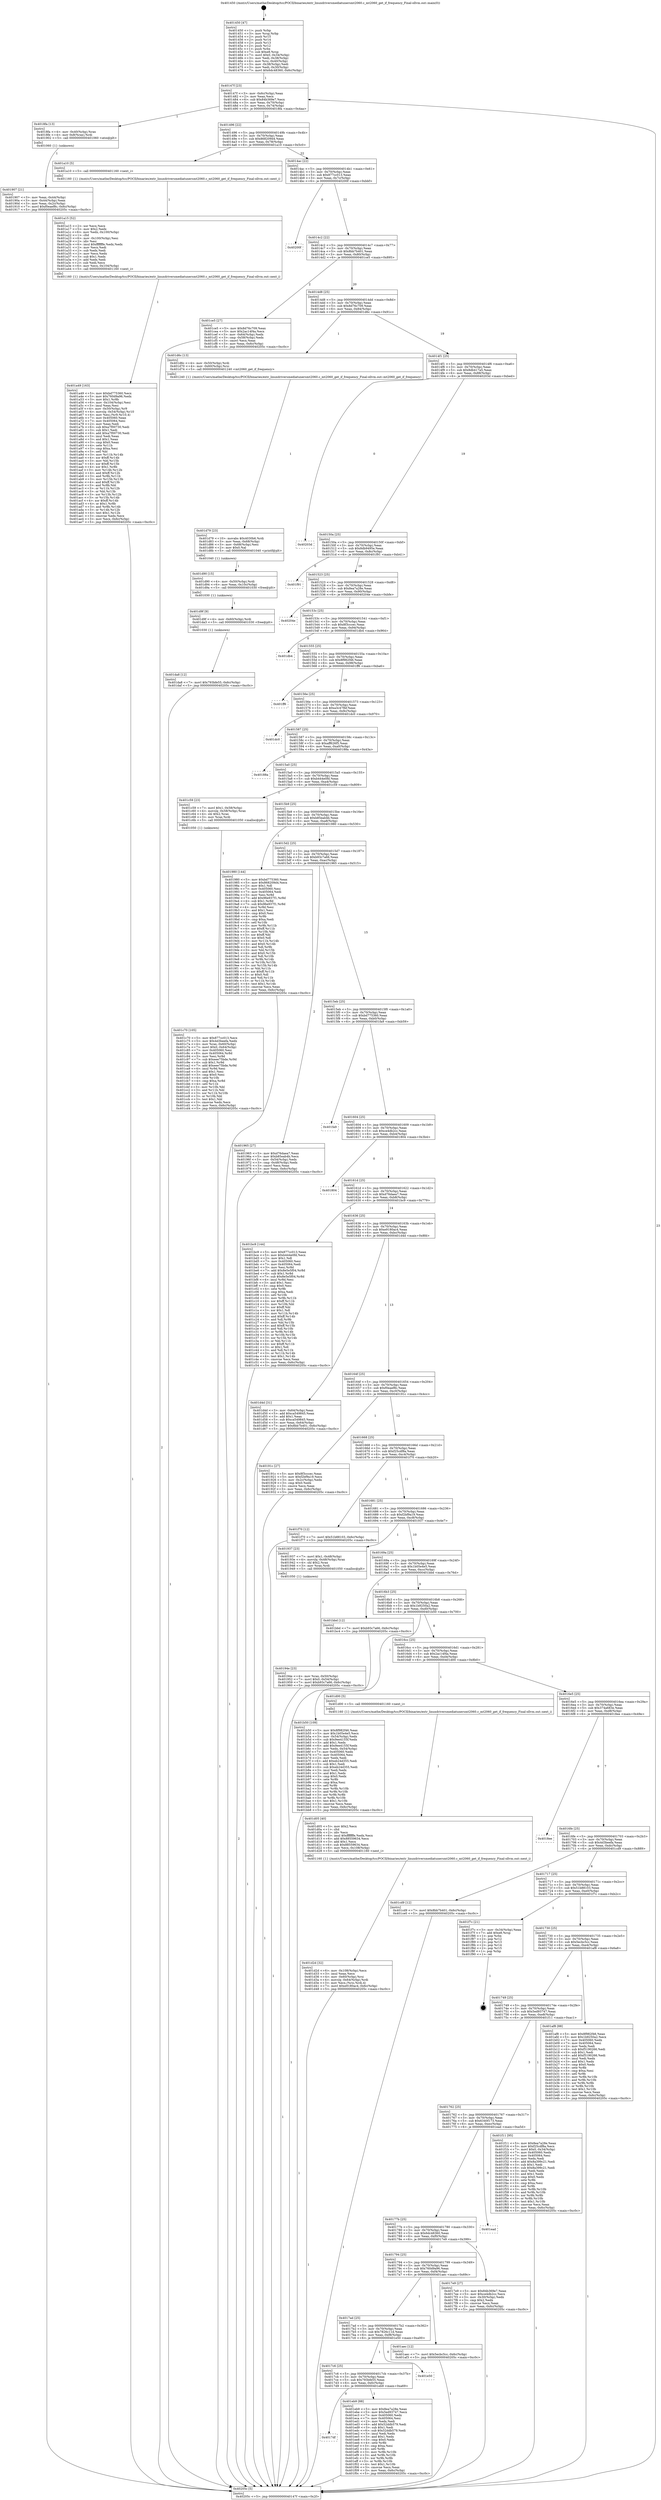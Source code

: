 digraph "0x401450" {
  label = "0x401450 (/mnt/c/Users/mathe/Desktop/tcc/POCII/binaries/extr_linuxdriversmediatunersmt2060.c_mt2060_get_if_frequency_Final-ollvm.out::main(0))"
  labelloc = "t"
  node[shape=record]

  Entry [label="",width=0.3,height=0.3,shape=circle,fillcolor=black,style=filled]
  "0x40147f" [label="{
     0x40147f [23]\l
     | [instrs]\l
     &nbsp;&nbsp;0x40147f \<+3\>: mov -0x6c(%rbp),%eax\l
     &nbsp;&nbsp;0x401482 \<+2\>: mov %eax,%ecx\l
     &nbsp;&nbsp;0x401484 \<+6\>: sub $0x84b369e7,%ecx\l
     &nbsp;&nbsp;0x40148a \<+3\>: mov %eax,-0x70(%rbp)\l
     &nbsp;&nbsp;0x40148d \<+3\>: mov %ecx,-0x74(%rbp)\l
     &nbsp;&nbsp;0x401490 \<+6\>: je 00000000004018fa \<main+0x4aa\>\l
  }"]
  "0x4018fa" [label="{
     0x4018fa [13]\l
     | [instrs]\l
     &nbsp;&nbsp;0x4018fa \<+4\>: mov -0x40(%rbp),%rax\l
     &nbsp;&nbsp;0x4018fe \<+4\>: mov 0x8(%rax),%rdi\l
     &nbsp;&nbsp;0x401902 \<+5\>: call 0000000000401060 \<atoi@plt\>\l
     | [calls]\l
     &nbsp;&nbsp;0x401060 \{1\} (unknown)\l
  }"]
  "0x401496" [label="{
     0x401496 [22]\l
     | [instrs]\l
     &nbsp;&nbsp;0x401496 \<+5\>: jmp 000000000040149b \<main+0x4b\>\l
     &nbsp;&nbsp;0x40149b \<+3\>: mov -0x70(%rbp),%eax\l
     &nbsp;&nbsp;0x40149e \<+5\>: sub $0x868209d4,%eax\l
     &nbsp;&nbsp;0x4014a3 \<+3\>: mov %eax,-0x78(%rbp)\l
     &nbsp;&nbsp;0x4014a6 \<+6\>: je 0000000000401a10 \<main+0x5c0\>\l
  }"]
  Exit [label="",width=0.3,height=0.3,shape=circle,fillcolor=black,style=filled,peripheries=2]
  "0x401a10" [label="{
     0x401a10 [5]\l
     | [instrs]\l
     &nbsp;&nbsp;0x401a10 \<+5\>: call 0000000000401160 \<next_i\>\l
     | [calls]\l
     &nbsp;&nbsp;0x401160 \{1\} (/mnt/c/Users/mathe/Desktop/tcc/POCII/binaries/extr_linuxdriversmediatunersmt2060.c_mt2060_get_if_frequency_Final-ollvm.out::next_i)\l
  }"]
  "0x4014ac" [label="{
     0x4014ac [22]\l
     | [instrs]\l
     &nbsp;&nbsp;0x4014ac \<+5\>: jmp 00000000004014b1 \<main+0x61\>\l
     &nbsp;&nbsp;0x4014b1 \<+3\>: mov -0x70(%rbp),%eax\l
     &nbsp;&nbsp;0x4014b4 \<+5\>: sub $0x877cc013,%eax\l
     &nbsp;&nbsp;0x4014b9 \<+3\>: mov %eax,-0x7c(%rbp)\l
     &nbsp;&nbsp;0x4014bc \<+6\>: je 000000000040200f \<main+0xbbf\>\l
  }"]
  "0x4017df" [label="{
     0x4017df\l
  }", style=dashed]
  "0x40200f" [label="{
     0x40200f\l
  }", style=dashed]
  "0x4014c2" [label="{
     0x4014c2 [22]\l
     | [instrs]\l
     &nbsp;&nbsp;0x4014c2 \<+5\>: jmp 00000000004014c7 \<main+0x77\>\l
     &nbsp;&nbsp;0x4014c7 \<+3\>: mov -0x70(%rbp),%eax\l
     &nbsp;&nbsp;0x4014ca \<+5\>: sub $0x8bb7b401,%eax\l
     &nbsp;&nbsp;0x4014cf \<+3\>: mov %eax,-0x80(%rbp)\l
     &nbsp;&nbsp;0x4014d2 \<+6\>: je 0000000000401ce5 \<main+0x895\>\l
  }"]
  "0x401eb9" [label="{
     0x401eb9 [88]\l
     | [instrs]\l
     &nbsp;&nbsp;0x401eb9 \<+5\>: mov $0x8ea7a28e,%eax\l
     &nbsp;&nbsp;0x401ebe \<+5\>: mov $0x5ed93747,%ecx\l
     &nbsp;&nbsp;0x401ec3 \<+7\>: mov 0x405060,%edx\l
     &nbsp;&nbsp;0x401eca \<+7\>: mov 0x405064,%esi\l
     &nbsp;&nbsp;0x401ed1 \<+2\>: mov %edx,%edi\l
     &nbsp;&nbsp;0x401ed3 \<+6\>: add $0x52ddb579,%edi\l
     &nbsp;&nbsp;0x401ed9 \<+3\>: sub $0x1,%edi\l
     &nbsp;&nbsp;0x401edc \<+6\>: sub $0x52ddb579,%edi\l
     &nbsp;&nbsp;0x401ee2 \<+3\>: imul %edi,%edx\l
     &nbsp;&nbsp;0x401ee5 \<+3\>: and $0x1,%edx\l
     &nbsp;&nbsp;0x401ee8 \<+3\>: cmp $0x0,%edx\l
     &nbsp;&nbsp;0x401eeb \<+4\>: sete %r8b\l
     &nbsp;&nbsp;0x401eef \<+3\>: cmp $0xa,%esi\l
     &nbsp;&nbsp;0x401ef2 \<+4\>: setl %r9b\l
     &nbsp;&nbsp;0x401ef6 \<+3\>: mov %r8b,%r10b\l
     &nbsp;&nbsp;0x401ef9 \<+3\>: and %r9b,%r10b\l
     &nbsp;&nbsp;0x401efc \<+3\>: xor %r9b,%r8b\l
     &nbsp;&nbsp;0x401eff \<+3\>: or %r8b,%r10b\l
     &nbsp;&nbsp;0x401f02 \<+4\>: test $0x1,%r10b\l
     &nbsp;&nbsp;0x401f06 \<+3\>: cmovne %ecx,%eax\l
     &nbsp;&nbsp;0x401f09 \<+3\>: mov %eax,-0x6c(%rbp)\l
     &nbsp;&nbsp;0x401f0c \<+5\>: jmp 000000000040205c \<main+0xc0c\>\l
  }"]
  "0x401ce5" [label="{
     0x401ce5 [27]\l
     | [instrs]\l
     &nbsp;&nbsp;0x401ce5 \<+5\>: mov $0x8d76c709,%eax\l
     &nbsp;&nbsp;0x401cea \<+5\>: mov $0x2ac14f4a,%ecx\l
     &nbsp;&nbsp;0x401cef \<+3\>: mov -0x64(%rbp),%edx\l
     &nbsp;&nbsp;0x401cf2 \<+3\>: cmp -0x58(%rbp),%edx\l
     &nbsp;&nbsp;0x401cf5 \<+3\>: cmovl %ecx,%eax\l
     &nbsp;&nbsp;0x401cf8 \<+3\>: mov %eax,-0x6c(%rbp)\l
     &nbsp;&nbsp;0x401cfb \<+5\>: jmp 000000000040205c \<main+0xc0c\>\l
  }"]
  "0x4014d8" [label="{
     0x4014d8 [25]\l
     | [instrs]\l
     &nbsp;&nbsp;0x4014d8 \<+5\>: jmp 00000000004014dd \<main+0x8d\>\l
     &nbsp;&nbsp;0x4014dd \<+3\>: mov -0x70(%rbp),%eax\l
     &nbsp;&nbsp;0x4014e0 \<+5\>: sub $0x8d76c709,%eax\l
     &nbsp;&nbsp;0x4014e5 \<+6\>: mov %eax,-0x84(%rbp)\l
     &nbsp;&nbsp;0x4014eb \<+6\>: je 0000000000401d6c \<main+0x91c\>\l
  }"]
  "0x4017c6" [label="{
     0x4017c6 [25]\l
     | [instrs]\l
     &nbsp;&nbsp;0x4017c6 \<+5\>: jmp 00000000004017cb \<main+0x37b\>\l
     &nbsp;&nbsp;0x4017cb \<+3\>: mov -0x70(%rbp),%eax\l
     &nbsp;&nbsp;0x4017ce \<+5\>: sub $0x793bfe55,%eax\l
     &nbsp;&nbsp;0x4017d3 \<+6\>: mov %eax,-0xfc(%rbp)\l
     &nbsp;&nbsp;0x4017d9 \<+6\>: je 0000000000401eb9 \<main+0xa69\>\l
  }"]
  "0x401d6c" [label="{
     0x401d6c [13]\l
     | [instrs]\l
     &nbsp;&nbsp;0x401d6c \<+4\>: mov -0x50(%rbp),%rdi\l
     &nbsp;&nbsp;0x401d70 \<+4\>: mov -0x60(%rbp),%rsi\l
     &nbsp;&nbsp;0x401d74 \<+5\>: call 0000000000401240 \<mt2060_get_if_frequency\>\l
     | [calls]\l
     &nbsp;&nbsp;0x401240 \{1\} (/mnt/c/Users/mathe/Desktop/tcc/POCII/binaries/extr_linuxdriversmediatunersmt2060.c_mt2060_get_if_frequency_Final-ollvm.out::mt2060_get_if_frequency)\l
  }"]
  "0x4014f1" [label="{
     0x4014f1 [25]\l
     | [instrs]\l
     &nbsp;&nbsp;0x4014f1 \<+5\>: jmp 00000000004014f6 \<main+0xa6\>\l
     &nbsp;&nbsp;0x4014f6 \<+3\>: mov -0x70(%rbp),%eax\l
     &nbsp;&nbsp;0x4014f9 \<+5\>: sub $0x8db417a5,%eax\l
     &nbsp;&nbsp;0x4014fe \<+6\>: mov %eax,-0x88(%rbp)\l
     &nbsp;&nbsp;0x401504 \<+6\>: je 000000000040203d \<main+0xbed\>\l
  }"]
  "0x401e50" [label="{
     0x401e50\l
  }", style=dashed]
  "0x40203d" [label="{
     0x40203d\l
  }", style=dashed]
  "0x40150a" [label="{
     0x40150a [25]\l
     | [instrs]\l
     &nbsp;&nbsp;0x40150a \<+5\>: jmp 000000000040150f \<main+0xbf\>\l
     &nbsp;&nbsp;0x40150f \<+3\>: mov -0x70(%rbp),%eax\l
     &nbsp;&nbsp;0x401512 \<+5\>: sub $0x8db9495e,%eax\l
     &nbsp;&nbsp;0x401517 \<+6\>: mov %eax,-0x8c(%rbp)\l
     &nbsp;&nbsp;0x40151d \<+6\>: je 0000000000401f91 \<main+0xb41\>\l
  }"]
  "0x401da8" [label="{
     0x401da8 [12]\l
     | [instrs]\l
     &nbsp;&nbsp;0x401da8 \<+7\>: movl $0x793bfe55,-0x6c(%rbp)\l
     &nbsp;&nbsp;0x401daf \<+5\>: jmp 000000000040205c \<main+0xc0c\>\l
  }"]
  "0x401f91" [label="{
     0x401f91\l
  }", style=dashed]
  "0x401523" [label="{
     0x401523 [25]\l
     | [instrs]\l
     &nbsp;&nbsp;0x401523 \<+5\>: jmp 0000000000401528 \<main+0xd8\>\l
     &nbsp;&nbsp;0x401528 \<+3\>: mov -0x70(%rbp),%eax\l
     &nbsp;&nbsp;0x40152b \<+5\>: sub $0x8ea7a28e,%eax\l
     &nbsp;&nbsp;0x401530 \<+6\>: mov %eax,-0x90(%rbp)\l
     &nbsp;&nbsp;0x401536 \<+6\>: je 000000000040204e \<main+0xbfe\>\l
  }"]
  "0x401d9f" [label="{
     0x401d9f [9]\l
     | [instrs]\l
     &nbsp;&nbsp;0x401d9f \<+4\>: mov -0x60(%rbp),%rdi\l
     &nbsp;&nbsp;0x401da3 \<+5\>: call 0000000000401030 \<free@plt\>\l
     | [calls]\l
     &nbsp;&nbsp;0x401030 \{1\} (unknown)\l
  }"]
  "0x40204e" [label="{
     0x40204e\l
  }", style=dashed]
  "0x40153c" [label="{
     0x40153c [25]\l
     | [instrs]\l
     &nbsp;&nbsp;0x40153c \<+5\>: jmp 0000000000401541 \<main+0xf1\>\l
     &nbsp;&nbsp;0x401541 \<+3\>: mov -0x70(%rbp),%eax\l
     &nbsp;&nbsp;0x401544 \<+5\>: sub $0x8f3cccec,%eax\l
     &nbsp;&nbsp;0x401549 \<+6\>: mov %eax,-0x94(%rbp)\l
     &nbsp;&nbsp;0x40154f \<+6\>: je 0000000000401db4 \<main+0x964\>\l
  }"]
  "0x401d90" [label="{
     0x401d90 [15]\l
     | [instrs]\l
     &nbsp;&nbsp;0x401d90 \<+4\>: mov -0x50(%rbp),%rdi\l
     &nbsp;&nbsp;0x401d94 \<+6\>: mov %eax,-0x10c(%rbp)\l
     &nbsp;&nbsp;0x401d9a \<+5\>: call 0000000000401030 \<free@plt\>\l
     | [calls]\l
     &nbsp;&nbsp;0x401030 \{1\} (unknown)\l
  }"]
  "0x401db4" [label="{
     0x401db4\l
  }", style=dashed]
  "0x401555" [label="{
     0x401555 [25]\l
     | [instrs]\l
     &nbsp;&nbsp;0x401555 \<+5\>: jmp 000000000040155a \<main+0x10a\>\l
     &nbsp;&nbsp;0x40155a \<+3\>: mov -0x70(%rbp),%eax\l
     &nbsp;&nbsp;0x40155d \<+5\>: sub $0x8f982f46,%eax\l
     &nbsp;&nbsp;0x401562 \<+6\>: mov %eax,-0x98(%rbp)\l
     &nbsp;&nbsp;0x401568 \<+6\>: je 0000000000401ff6 \<main+0xba6\>\l
  }"]
  "0x401d79" [label="{
     0x401d79 [23]\l
     | [instrs]\l
     &nbsp;&nbsp;0x401d79 \<+10\>: movabs $0x4030b6,%rdi\l
     &nbsp;&nbsp;0x401d83 \<+3\>: mov %eax,-0x68(%rbp)\l
     &nbsp;&nbsp;0x401d86 \<+3\>: mov -0x68(%rbp),%esi\l
     &nbsp;&nbsp;0x401d89 \<+2\>: mov $0x0,%al\l
     &nbsp;&nbsp;0x401d8b \<+5\>: call 0000000000401040 \<printf@plt\>\l
     | [calls]\l
     &nbsp;&nbsp;0x401040 \{1\} (unknown)\l
  }"]
  "0x401ff6" [label="{
     0x401ff6\l
  }", style=dashed]
  "0x40156e" [label="{
     0x40156e [25]\l
     | [instrs]\l
     &nbsp;&nbsp;0x40156e \<+5\>: jmp 0000000000401573 \<main+0x123\>\l
     &nbsp;&nbsp;0x401573 \<+3\>: mov -0x70(%rbp),%eax\l
     &nbsp;&nbsp;0x401576 \<+5\>: sub $0xa3c47fbf,%eax\l
     &nbsp;&nbsp;0x40157b \<+6\>: mov %eax,-0x9c(%rbp)\l
     &nbsp;&nbsp;0x401581 \<+6\>: je 0000000000401dc0 \<main+0x970\>\l
  }"]
  "0x401d2d" [label="{
     0x401d2d [32]\l
     | [instrs]\l
     &nbsp;&nbsp;0x401d2d \<+6\>: mov -0x108(%rbp),%ecx\l
     &nbsp;&nbsp;0x401d33 \<+3\>: imul %eax,%ecx\l
     &nbsp;&nbsp;0x401d36 \<+4\>: mov -0x60(%rbp),%rsi\l
     &nbsp;&nbsp;0x401d3a \<+4\>: movslq -0x64(%rbp),%rdi\l
     &nbsp;&nbsp;0x401d3e \<+3\>: mov %ecx,(%rsi,%rdi,4)\l
     &nbsp;&nbsp;0x401d41 \<+7\>: movl $0xe9180ac4,-0x6c(%rbp)\l
     &nbsp;&nbsp;0x401d48 \<+5\>: jmp 000000000040205c \<main+0xc0c\>\l
  }"]
  "0x401dc0" [label="{
     0x401dc0\l
  }", style=dashed]
  "0x401587" [label="{
     0x401587 [25]\l
     | [instrs]\l
     &nbsp;&nbsp;0x401587 \<+5\>: jmp 000000000040158c \<main+0x13c\>\l
     &nbsp;&nbsp;0x40158c \<+3\>: mov -0x70(%rbp),%eax\l
     &nbsp;&nbsp;0x40158f \<+5\>: sub $0xaff626f5,%eax\l
     &nbsp;&nbsp;0x401594 \<+6\>: mov %eax,-0xa0(%rbp)\l
     &nbsp;&nbsp;0x40159a \<+6\>: je 000000000040188a \<main+0x43a\>\l
  }"]
  "0x401d05" [label="{
     0x401d05 [40]\l
     | [instrs]\l
     &nbsp;&nbsp;0x401d05 \<+5\>: mov $0x2,%ecx\l
     &nbsp;&nbsp;0x401d0a \<+1\>: cltd\l
     &nbsp;&nbsp;0x401d0b \<+2\>: idiv %ecx\l
     &nbsp;&nbsp;0x401d0d \<+6\>: imul $0xfffffffe,%edx,%ecx\l
     &nbsp;&nbsp;0x401d13 \<+6\>: add $0x88559634,%ecx\l
     &nbsp;&nbsp;0x401d19 \<+3\>: add $0x1,%ecx\l
     &nbsp;&nbsp;0x401d1c \<+6\>: sub $0x88559634,%ecx\l
     &nbsp;&nbsp;0x401d22 \<+6\>: mov %ecx,-0x108(%rbp)\l
     &nbsp;&nbsp;0x401d28 \<+5\>: call 0000000000401160 \<next_i\>\l
     | [calls]\l
     &nbsp;&nbsp;0x401160 \{1\} (/mnt/c/Users/mathe/Desktop/tcc/POCII/binaries/extr_linuxdriversmediatunersmt2060.c_mt2060_get_if_frequency_Final-ollvm.out::next_i)\l
  }"]
  "0x40188a" [label="{
     0x40188a\l
  }", style=dashed]
  "0x4015a0" [label="{
     0x4015a0 [25]\l
     | [instrs]\l
     &nbsp;&nbsp;0x4015a0 \<+5\>: jmp 00000000004015a5 \<main+0x155\>\l
     &nbsp;&nbsp;0x4015a5 \<+3\>: mov -0x70(%rbp),%eax\l
     &nbsp;&nbsp;0x4015a8 \<+5\>: sub $0xb444e0fd,%eax\l
     &nbsp;&nbsp;0x4015ad \<+6\>: mov %eax,-0xa4(%rbp)\l
     &nbsp;&nbsp;0x4015b3 \<+6\>: je 0000000000401c59 \<main+0x809\>\l
  }"]
  "0x401c70" [label="{
     0x401c70 [105]\l
     | [instrs]\l
     &nbsp;&nbsp;0x401c70 \<+5\>: mov $0x877cc013,%ecx\l
     &nbsp;&nbsp;0x401c75 \<+5\>: mov $0x4d3beefa,%edx\l
     &nbsp;&nbsp;0x401c7a \<+4\>: mov %rax,-0x60(%rbp)\l
     &nbsp;&nbsp;0x401c7e \<+7\>: movl $0x0,-0x64(%rbp)\l
     &nbsp;&nbsp;0x401c85 \<+7\>: mov 0x405060,%esi\l
     &nbsp;&nbsp;0x401c8c \<+8\>: mov 0x405064,%r8d\l
     &nbsp;&nbsp;0x401c94 \<+3\>: mov %esi,%r9d\l
     &nbsp;&nbsp;0x401c97 \<+7\>: sub $0xeee75bde,%r9d\l
     &nbsp;&nbsp;0x401c9e \<+4\>: sub $0x1,%r9d\l
     &nbsp;&nbsp;0x401ca2 \<+7\>: add $0xeee75bde,%r9d\l
     &nbsp;&nbsp;0x401ca9 \<+4\>: imul %r9d,%esi\l
     &nbsp;&nbsp;0x401cad \<+3\>: and $0x1,%esi\l
     &nbsp;&nbsp;0x401cb0 \<+3\>: cmp $0x0,%esi\l
     &nbsp;&nbsp;0x401cb3 \<+4\>: sete %r10b\l
     &nbsp;&nbsp;0x401cb7 \<+4\>: cmp $0xa,%r8d\l
     &nbsp;&nbsp;0x401cbb \<+4\>: setl %r11b\l
     &nbsp;&nbsp;0x401cbf \<+3\>: mov %r10b,%bl\l
     &nbsp;&nbsp;0x401cc2 \<+3\>: and %r11b,%bl\l
     &nbsp;&nbsp;0x401cc5 \<+3\>: xor %r11b,%r10b\l
     &nbsp;&nbsp;0x401cc8 \<+3\>: or %r10b,%bl\l
     &nbsp;&nbsp;0x401ccb \<+3\>: test $0x1,%bl\l
     &nbsp;&nbsp;0x401cce \<+3\>: cmovne %edx,%ecx\l
     &nbsp;&nbsp;0x401cd1 \<+3\>: mov %ecx,-0x6c(%rbp)\l
     &nbsp;&nbsp;0x401cd4 \<+5\>: jmp 000000000040205c \<main+0xc0c\>\l
  }"]
  "0x401c59" [label="{
     0x401c59 [23]\l
     | [instrs]\l
     &nbsp;&nbsp;0x401c59 \<+7\>: movl $0x1,-0x58(%rbp)\l
     &nbsp;&nbsp;0x401c60 \<+4\>: movslq -0x58(%rbp),%rax\l
     &nbsp;&nbsp;0x401c64 \<+4\>: shl $0x2,%rax\l
     &nbsp;&nbsp;0x401c68 \<+3\>: mov %rax,%rdi\l
     &nbsp;&nbsp;0x401c6b \<+5\>: call 0000000000401050 \<malloc@plt\>\l
     | [calls]\l
     &nbsp;&nbsp;0x401050 \{1\} (unknown)\l
  }"]
  "0x4015b9" [label="{
     0x4015b9 [25]\l
     | [instrs]\l
     &nbsp;&nbsp;0x4015b9 \<+5\>: jmp 00000000004015be \<main+0x16e\>\l
     &nbsp;&nbsp;0x4015be \<+3\>: mov -0x70(%rbp),%eax\l
     &nbsp;&nbsp;0x4015c1 \<+5\>: sub $0xb85eab4b,%eax\l
     &nbsp;&nbsp;0x4015c6 \<+6\>: mov %eax,-0xa8(%rbp)\l
     &nbsp;&nbsp;0x4015cc \<+6\>: je 0000000000401980 \<main+0x530\>\l
  }"]
  "0x4017ad" [label="{
     0x4017ad [25]\l
     | [instrs]\l
     &nbsp;&nbsp;0x4017ad \<+5\>: jmp 00000000004017b2 \<main+0x362\>\l
     &nbsp;&nbsp;0x4017b2 \<+3\>: mov -0x70(%rbp),%eax\l
     &nbsp;&nbsp;0x4017b5 \<+5\>: sub $0x7826c11d,%eax\l
     &nbsp;&nbsp;0x4017ba \<+6\>: mov %eax,-0xf8(%rbp)\l
     &nbsp;&nbsp;0x4017c0 \<+6\>: je 0000000000401e50 \<main+0xa00\>\l
  }"]
  "0x401980" [label="{
     0x401980 [144]\l
     | [instrs]\l
     &nbsp;&nbsp;0x401980 \<+5\>: mov $0xbd775360,%eax\l
     &nbsp;&nbsp;0x401985 \<+5\>: mov $0x868209d4,%ecx\l
     &nbsp;&nbsp;0x40198a \<+2\>: mov $0x1,%dl\l
     &nbsp;&nbsp;0x40198c \<+7\>: mov 0x405060,%esi\l
     &nbsp;&nbsp;0x401993 \<+7\>: mov 0x405064,%edi\l
     &nbsp;&nbsp;0x40199a \<+3\>: mov %esi,%r8d\l
     &nbsp;&nbsp;0x40199d \<+7\>: add $0x96e937f1,%r8d\l
     &nbsp;&nbsp;0x4019a4 \<+4\>: sub $0x1,%r8d\l
     &nbsp;&nbsp;0x4019a8 \<+7\>: sub $0x96e937f1,%r8d\l
     &nbsp;&nbsp;0x4019af \<+4\>: imul %r8d,%esi\l
     &nbsp;&nbsp;0x4019b3 \<+3\>: and $0x1,%esi\l
     &nbsp;&nbsp;0x4019b6 \<+3\>: cmp $0x0,%esi\l
     &nbsp;&nbsp;0x4019b9 \<+4\>: sete %r9b\l
     &nbsp;&nbsp;0x4019bd \<+3\>: cmp $0xa,%edi\l
     &nbsp;&nbsp;0x4019c0 \<+4\>: setl %r10b\l
     &nbsp;&nbsp;0x4019c4 \<+3\>: mov %r9b,%r11b\l
     &nbsp;&nbsp;0x4019c7 \<+4\>: xor $0xff,%r11b\l
     &nbsp;&nbsp;0x4019cb \<+3\>: mov %r10b,%bl\l
     &nbsp;&nbsp;0x4019ce \<+3\>: xor $0xff,%bl\l
     &nbsp;&nbsp;0x4019d1 \<+3\>: xor $0x0,%dl\l
     &nbsp;&nbsp;0x4019d4 \<+3\>: mov %r11b,%r14b\l
     &nbsp;&nbsp;0x4019d7 \<+4\>: and $0x0,%r14b\l
     &nbsp;&nbsp;0x4019db \<+3\>: and %dl,%r9b\l
     &nbsp;&nbsp;0x4019de \<+3\>: mov %bl,%r15b\l
     &nbsp;&nbsp;0x4019e1 \<+4\>: and $0x0,%r15b\l
     &nbsp;&nbsp;0x4019e5 \<+3\>: and %dl,%r10b\l
     &nbsp;&nbsp;0x4019e8 \<+3\>: or %r9b,%r14b\l
     &nbsp;&nbsp;0x4019eb \<+3\>: or %r10b,%r15b\l
     &nbsp;&nbsp;0x4019ee \<+3\>: xor %r15b,%r14b\l
     &nbsp;&nbsp;0x4019f1 \<+3\>: or %bl,%r11b\l
     &nbsp;&nbsp;0x4019f4 \<+4\>: xor $0xff,%r11b\l
     &nbsp;&nbsp;0x4019f8 \<+3\>: or $0x0,%dl\l
     &nbsp;&nbsp;0x4019fb \<+3\>: and %dl,%r11b\l
     &nbsp;&nbsp;0x4019fe \<+3\>: or %r11b,%r14b\l
     &nbsp;&nbsp;0x401a01 \<+4\>: test $0x1,%r14b\l
     &nbsp;&nbsp;0x401a05 \<+3\>: cmovne %ecx,%eax\l
     &nbsp;&nbsp;0x401a08 \<+3\>: mov %eax,-0x6c(%rbp)\l
     &nbsp;&nbsp;0x401a0b \<+5\>: jmp 000000000040205c \<main+0xc0c\>\l
  }"]
  "0x4015d2" [label="{
     0x4015d2 [25]\l
     | [instrs]\l
     &nbsp;&nbsp;0x4015d2 \<+5\>: jmp 00000000004015d7 \<main+0x187\>\l
     &nbsp;&nbsp;0x4015d7 \<+3\>: mov -0x70(%rbp),%eax\l
     &nbsp;&nbsp;0x4015da \<+5\>: sub $0xb93c7a66,%eax\l
     &nbsp;&nbsp;0x4015df \<+6\>: mov %eax,-0xac(%rbp)\l
     &nbsp;&nbsp;0x4015e5 \<+6\>: je 0000000000401965 \<main+0x515\>\l
  }"]
  "0x401aec" [label="{
     0x401aec [12]\l
     | [instrs]\l
     &nbsp;&nbsp;0x401aec \<+7\>: movl $0x5ecbc5cc,-0x6c(%rbp)\l
     &nbsp;&nbsp;0x401af3 \<+5\>: jmp 000000000040205c \<main+0xc0c\>\l
  }"]
  "0x401965" [label="{
     0x401965 [27]\l
     | [instrs]\l
     &nbsp;&nbsp;0x401965 \<+5\>: mov $0xd76daea7,%eax\l
     &nbsp;&nbsp;0x40196a \<+5\>: mov $0xb85eab4b,%ecx\l
     &nbsp;&nbsp;0x40196f \<+3\>: mov -0x54(%rbp),%edx\l
     &nbsp;&nbsp;0x401972 \<+3\>: cmp -0x48(%rbp),%edx\l
     &nbsp;&nbsp;0x401975 \<+3\>: cmovl %ecx,%eax\l
     &nbsp;&nbsp;0x401978 \<+3\>: mov %eax,-0x6c(%rbp)\l
     &nbsp;&nbsp;0x40197b \<+5\>: jmp 000000000040205c \<main+0xc0c\>\l
  }"]
  "0x4015eb" [label="{
     0x4015eb [25]\l
     | [instrs]\l
     &nbsp;&nbsp;0x4015eb \<+5\>: jmp 00000000004015f0 \<main+0x1a0\>\l
     &nbsp;&nbsp;0x4015f0 \<+3\>: mov -0x70(%rbp),%eax\l
     &nbsp;&nbsp;0x4015f3 \<+5\>: sub $0xbd775360,%eax\l
     &nbsp;&nbsp;0x4015f8 \<+6\>: mov %eax,-0xb0(%rbp)\l
     &nbsp;&nbsp;0x4015fe \<+6\>: je 0000000000401fa9 \<main+0xb59\>\l
  }"]
  "0x401a49" [label="{
     0x401a49 [163]\l
     | [instrs]\l
     &nbsp;&nbsp;0x401a49 \<+5\>: mov $0xbd775360,%ecx\l
     &nbsp;&nbsp;0x401a4e \<+5\>: mov $0x760d9a96,%edx\l
     &nbsp;&nbsp;0x401a53 \<+3\>: mov $0x1,%r8b\l
     &nbsp;&nbsp;0x401a56 \<+6\>: mov -0x104(%rbp),%esi\l
     &nbsp;&nbsp;0x401a5c \<+3\>: imul %eax,%esi\l
     &nbsp;&nbsp;0x401a5f \<+4\>: mov -0x50(%rbp),%r9\l
     &nbsp;&nbsp;0x401a63 \<+4\>: movslq -0x54(%rbp),%r10\l
     &nbsp;&nbsp;0x401a67 \<+4\>: mov %esi,(%r9,%r10,4)\l
     &nbsp;&nbsp;0x401a6b \<+7\>: mov 0x405060,%eax\l
     &nbsp;&nbsp;0x401a72 \<+7\>: mov 0x405064,%esi\l
     &nbsp;&nbsp;0x401a79 \<+2\>: mov %eax,%edi\l
     &nbsp;&nbsp;0x401a7b \<+6\>: sub $0xa7f00730,%edi\l
     &nbsp;&nbsp;0x401a81 \<+3\>: sub $0x1,%edi\l
     &nbsp;&nbsp;0x401a84 \<+6\>: add $0xa7f00730,%edi\l
     &nbsp;&nbsp;0x401a8a \<+3\>: imul %edi,%eax\l
     &nbsp;&nbsp;0x401a8d \<+3\>: and $0x1,%eax\l
     &nbsp;&nbsp;0x401a90 \<+3\>: cmp $0x0,%eax\l
     &nbsp;&nbsp;0x401a93 \<+4\>: sete %r11b\l
     &nbsp;&nbsp;0x401a97 \<+3\>: cmp $0xa,%esi\l
     &nbsp;&nbsp;0x401a9a \<+3\>: setl %bl\l
     &nbsp;&nbsp;0x401a9d \<+3\>: mov %r11b,%r14b\l
     &nbsp;&nbsp;0x401aa0 \<+4\>: xor $0xff,%r14b\l
     &nbsp;&nbsp;0x401aa4 \<+3\>: mov %bl,%r15b\l
     &nbsp;&nbsp;0x401aa7 \<+4\>: xor $0xff,%r15b\l
     &nbsp;&nbsp;0x401aab \<+4\>: xor $0x1,%r8b\l
     &nbsp;&nbsp;0x401aaf \<+3\>: mov %r14b,%r12b\l
     &nbsp;&nbsp;0x401ab2 \<+4\>: and $0xff,%r12b\l
     &nbsp;&nbsp;0x401ab6 \<+3\>: and %r8b,%r11b\l
     &nbsp;&nbsp;0x401ab9 \<+3\>: mov %r15b,%r13b\l
     &nbsp;&nbsp;0x401abc \<+4\>: and $0xff,%r13b\l
     &nbsp;&nbsp;0x401ac0 \<+3\>: and %r8b,%bl\l
     &nbsp;&nbsp;0x401ac3 \<+3\>: or %r11b,%r12b\l
     &nbsp;&nbsp;0x401ac6 \<+3\>: or %bl,%r13b\l
     &nbsp;&nbsp;0x401ac9 \<+3\>: xor %r13b,%r12b\l
     &nbsp;&nbsp;0x401acc \<+3\>: or %r15b,%r14b\l
     &nbsp;&nbsp;0x401acf \<+4\>: xor $0xff,%r14b\l
     &nbsp;&nbsp;0x401ad3 \<+4\>: or $0x1,%r8b\l
     &nbsp;&nbsp;0x401ad7 \<+3\>: and %r8b,%r14b\l
     &nbsp;&nbsp;0x401ada \<+3\>: or %r14b,%r12b\l
     &nbsp;&nbsp;0x401add \<+4\>: test $0x1,%r12b\l
     &nbsp;&nbsp;0x401ae1 \<+3\>: cmovne %edx,%ecx\l
     &nbsp;&nbsp;0x401ae4 \<+3\>: mov %ecx,-0x6c(%rbp)\l
     &nbsp;&nbsp;0x401ae7 \<+5\>: jmp 000000000040205c \<main+0xc0c\>\l
  }"]
  "0x401fa9" [label="{
     0x401fa9\l
  }", style=dashed]
  "0x401604" [label="{
     0x401604 [25]\l
     | [instrs]\l
     &nbsp;&nbsp;0x401604 \<+5\>: jmp 0000000000401609 \<main+0x1b9\>\l
     &nbsp;&nbsp;0x401609 \<+3\>: mov -0x70(%rbp),%eax\l
     &nbsp;&nbsp;0x40160c \<+5\>: sub $0xce4db2cc,%eax\l
     &nbsp;&nbsp;0x401611 \<+6\>: mov %eax,-0xb4(%rbp)\l
     &nbsp;&nbsp;0x401617 \<+6\>: je 0000000000401804 \<main+0x3b4\>\l
  }"]
  "0x401a15" [label="{
     0x401a15 [52]\l
     | [instrs]\l
     &nbsp;&nbsp;0x401a15 \<+2\>: xor %ecx,%ecx\l
     &nbsp;&nbsp;0x401a17 \<+5\>: mov $0x2,%edx\l
     &nbsp;&nbsp;0x401a1c \<+6\>: mov %edx,-0x100(%rbp)\l
     &nbsp;&nbsp;0x401a22 \<+1\>: cltd\l
     &nbsp;&nbsp;0x401a23 \<+6\>: mov -0x100(%rbp),%esi\l
     &nbsp;&nbsp;0x401a29 \<+2\>: idiv %esi\l
     &nbsp;&nbsp;0x401a2b \<+6\>: imul $0xfffffffe,%edx,%edx\l
     &nbsp;&nbsp;0x401a31 \<+2\>: mov %ecx,%edi\l
     &nbsp;&nbsp;0x401a33 \<+2\>: sub %edx,%edi\l
     &nbsp;&nbsp;0x401a35 \<+2\>: mov %ecx,%edx\l
     &nbsp;&nbsp;0x401a37 \<+3\>: sub $0x1,%edx\l
     &nbsp;&nbsp;0x401a3a \<+2\>: add %edx,%edi\l
     &nbsp;&nbsp;0x401a3c \<+2\>: sub %edi,%ecx\l
     &nbsp;&nbsp;0x401a3e \<+6\>: mov %ecx,-0x104(%rbp)\l
     &nbsp;&nbsp;0x401a44 \<+5\>: call 0000000000401160 \<next_i\>\l
     | [calls]\l
     &nbsp;&nbsp;0x401160 \{1\} (/mnt/c/Users/mathe/Desktop/tcc/POCII/binaries/extr_linuxdriversmediatunersmt2060.c_mt2060_get_if_frequency_Final-ollvm.out::next_i)\l
  }"]
  "0x401804" [label="{
     0x401804\l
  }", style=dashed]
  "0x40161d" [label="{
     0x40161d [25]\l
     | [instrs]\l
     &nbsp;&nbsp;0x40161d \<+5\>: jmp 0000000000401622 \<main+0x1d2\>\l
     &nbsp;&nbsp;0x401622 \<+3\>: mov -0x70(%rbp),%eax\l
     &nbsp;&nbsp;0x401625 \<+5\>: sub $0xd76daea7,%eax\l
     &nbsp;&nbsp;0x40162a \<+6\>: mov %eax,-0xb8(%rbp)\l
     &nbsp;&nbsp;0x401630 \<+6\>: je 0000000000401bc9 \<main+0x779\>\l
  }"]
  "0x40194e" [label="{
     0x40194e [23]\l
     | [instrs]\l
     &nbsp;&nbsp;0x40194e \<+4\>: mov %rax,-0x50(%rbp)\l
     &nbsp;&nbsp;0x401952 \<+7\>: movl $0x0,-0x54(%rbp)\l
     &nbsp;&nbsp;0x401959 \<+7\>: movl $0xb93c7a66,-0x6c(%rbp)\l
     &nbsp;&nbsp;0x401960 \<+5\>: jmp 000000000040205c \<main+0xc0c\>\l
  }"]
  "0x401bc9" [label="{
     0x401bc9 [144]\l
     | [instrs]\l
     &nbsp;&nbsp;0x401bc9 \<+5\>: mov $0x877cc013,%eax\l
     &nbsp;&nbsp;0x401bce \<+5\>: mov $0xb444e0fd,%ecx\l
     &nbsp;&nbsp;0x401bd3 \<+2\>: mov $0x1,%dl\l
     &nbsp;&nbsp;0x401bd5 \<+7\>: mov 0x405060,%esi\l
     &nbsp;&nbsp;0x401bdc \<+7\>: mov 0x405064,%edi\l
     &nbsp;&nbsp;0x401be3 \<+3\>: mov %esi,%r8d\l
     &nbsp;&nbsp;0x401be6 \<+7\>: add $0x8e5e5f04,%r8d\l
     &nbsp;&nbsp;0x401bed \<+4\>: sub $0x1,%r8d\l
     &nbsp;&nbsp;0x401bf1 \<+7\>: sub $0x8e5e5f04,%r8d\l
     &nbsp;&nbsp;0x401bf8 \<+4\>: imul %r8d,%esi\l
     &nbsp;&nbsp;0x401bfc \<+3\>: and $0x1,%esi\l
     &nbsp;&nbsp;0x401bff \<+3\>: cmp $0x0,%esi\l
     &nbsp;&nbsp;0x401c02 \<+4\>: sete %r9b\l
     &nbsp;&nbsp;0x401c06 \<+3\>: cmp $0xa,%edi\l
     &nbsp;&nbsp;0x401c09 \<+4\>: setl %r10b\l
     &nbsp;&nbsp;0x401c0d \<+3\>: mov %r9b,%r11b\l
     &nbsp;&nbsp;0x401c10 \<+4\>: xor $0xff,%r11b\l
     &nbsp;&nbsp;0x401c14 \<+3\>: mov %r10b,%bl\l
     &nbsp;&nbsp;0x401c17 \<+3\>: xor $0xff,%bl\l
     &nbsp;&nbsp;0x401c1a \<+3\>: xor $0x1,%dl\l
     &nbsp;&nbsp;0x401c1d \<+3\>: mov %r11b,%r14b\l
     &nbsp;&nbsp;0x401c20 \<+4\>: and $0xff,%r14b\l
     &nbsp;&nbsp;0x401c24 \<+3\>: and %dl,%r9b\l
     &nbsp;&nbsp;0x401c27 \<+3\>: mov %bl,%r15b\l
     &nbsp;&nbsp;0x401c2a \<+4\>: and $0xff,%r15b\l
     &nbsp;&nbsp;0x401c2e \<+3\>: and %dl,%r10b\l
     &nbsp;&nbsp;0x401c31 \<+3\>: or %r9b,%r14b\l
     &nbsp;&nbsp;0x401c34 \<+3\>: or %r10b,%r15b\l
     &nbsp;&nbsp;0x401c37 \<+3\>: xor %r15b,%r14b\l
     &nbsp;&nbsp;0x401c3a \<+3\>: or %bl,%r11b\l
     &nbsp;&nbsp;0x401c3d \<+4\>: xor $0xff,%r11b\l
     &nbsp;&nbsp;0x401c41 \<+3\>: or $0x1,%dl\l
     &nbsp;&nbsp;0x401c44 \<+3\>: and %dl,%r11b\l
     &nbsp;&nbsp;0x401c47 \<+3\>: or %r11b,%r14b\l
     &nbsp;&nbsp;0x401c4a \<+4\>: test $0x1,%r14b\l
     &nbsp;&nbsp;0x401c4e \<+3\>: cmovne %ecx,%eax\l
     &nbsp;&nbsp;0x401c51 \<+3\>: mov %eax,-0x6c(%rbp)\l
     &nbsp;&nbsp;0x401c54 \<+5\>: jmp 000000000040205c \<main+0xc0c\>\l
  }"]
  "0x401636" [label="{
     0x401636 [25]\l
     | [instrs]\l
     &nbsp;&nbsp;0x401636 \<+5\>: jmp 000000000040163b \<main+0x1eb\>\l
     &nbsp;&nbsp;0x40163b \<+3\>: mov -0x70(%rbp),%eax\l
     &nbsp;&nbsp;0x40163e \<+5\>: sub $0xe9180ac4,%eax\l
     &nbsp;&nbsp;0x401643 \<+6\>: mov %eax,-0xbc(%rbp)\l
     &nbsp;&nbsp;0x401649 \<+6\>: je 0000000000401d4d \<main+0x8fd\>\l
  }"]
  "0x401907" [label="{
     0x401907 [21]\l
     | [instrs]\l
     &nbsp;&nbsp;0x401907 \<+3\>: mov %eax,-0x44(%rbp)\l
     &nbsp;&nbsp;0x40190a \<+3\>: mov -0x44(%rbp),%eax\l
     &nbsp;&nbsp;0x40190d \<+3\>: mov %eax,-0x2c(%rbp)\l
     &nbsp;&nbsp;0x401910 \<+7\>: movl $0xf0eaef8c,-0x6c(%rbp)\l
     &nbsp;&nbsp;0x401917 \<+5\>: jmp 000000000040205c \<main+0xc0c\>\l
  }"]
  "0x401d4d" [label="{
     0x401d4d [31]\l
     | [instrs]\l
     &nbsp;&nbsp;0x401d4d \<+3\>: mov -0x64(%rbp),%eax\l
     &nbsp;&nbsp;0x401d50 \<+5\>: add $0xca549845,%eax\l
     &nbsp;&nbsp;0x401d55 \<+3\>: add $0x1,%eax\l
     &nbsp;&nbsp;0x401d58 \<+5\>: sub $0xca549845,%eax\l
     &nbsp;&nbsp;0x401d5d \<+3\>: mov %eax,-0x64(%rbp)\l
     &nbsp;&nbsp;0x401d60 \<+7\>: movl $0x8bb7b401,-0x6c(%rbp)\l
     &nbsp;&nbsp;0x401d67 \<+5\>: jmp 000000000040205c \<main+0xc0c\>\l
  }"]
  "0x40164f" [label="{
     0x40164f [25]\l
     | [instrs]\l
     &nbsp;&nbsp;0x40164f \<+5\>: jmp 0000000000401654 \<main+0x204\>\l
     &nbsp;&nbsp;0x401654 \<+3\>: mov -0x70(%rbp),%eax\l
     &nbsp;&nbsp;0x401657 \<+5\>: sub $0xf0eaef8c,%eax\l
     &nbsp;&nbsp;0x40165c \<+6\>: mov %eax,-0xc0(%rbp)\l
     &nbsp;&nbsp;0x401662 \<+6\>: je 000000000040191c \<main+0x4cc\>\l
  }"]
  "0x401450" [label="{
     0x401450 [47]\l
     | [instrs]\l
     &nbsp;&nbsp;0x401450 \<+1\>: push %rbp\l
     &nbsp;&nbsp;0x401451 \<+3\>: mov %rsp,%rbp\l
     &nbsp;&nbsp;0x401454 \<+2\>: push %r15\l
     &nbsp;&nbsp;0x401456 \<+2\>: push %r14\l
     &nbsp;&nbsp;0x401458 \<+2\>: push %r13\l
     &nbsp;&nbsp;0x40145a \<+2\>: push %r12\l
     &nbsp;&nbsp;0x40145c \<+1\>: push %rbx\l
     &nbsp;&nbsp;0x40145d \<+7\>: sub $0xe8,%rsp\l
     &nbsp;&nbsp;0x401464 \<+7\>: movl $0x0,-0x34(%rbp)\l
     &nbsp;&nbsp;0x40146b \<+3\>: mov %edi,-0x38(%rbp)\l
     &nbsp;&nbsp;0x40146e \<+4\>: mov %rsi,-0x40(%rbp)\l
     &nbsp;&nbsp;0x401472 \<+3\>: mov -0x38(%rbp),%edi\l
     &nbsp;&nbsp;0x401475 \<+3\>: mov %edi,-0x30(%rbp)\l
     &nbsp;&nbsp;0x401478 \<+7\>: movl $0x6dc48360,-0x6c(%rbp)\l
  }"]
  "0x40191c" [label="{
     0x40191c [27]\l
     | [instrs]\l
     &nbsp;&nbsp;0x40191c \<+5\>: mov $0x8f3cccec,%eax\l
     &nbsp;&nbsp;0x401921 \<+5\>: mov $0xf2bf9a19,%ecx\l
     &nbsp;&nbsp;0x401926 \<+3\>: mov -0x2c(%rbp),%edx\l
     &nbsp;&nbsp;0x401929 \<+3\>: cmp $0x0,%edx\l
     &nbsp;&nbsp;0x40192c \<+3\>: cmove %ecx,%eax\l
     &nbsp;&nbsp;0x40192f \<+3\>: mov %eax,-0x6c(%rbp)\l
     &nbsp;&nbsp;0x401932 \<+5\>: jmp 000000000040205c \<main+0xc0c\>\l
  }"]
  "0x401668" [label="{
     0x401668 [25]\l
     | [instrs]\l
     &nbsp;&nbsp;0x401668 \<+5\>: jmp 000000000040166d \<main+0x21d\>\l
     &nbsp;&nbsp;0x40166d \<+3\>: mov -0x70(%rbp),%eax\l
     &nbsp;&nbsp;0x401670 \<+5\>: sub $0xf25cdf8a,%eax\l
     &nbsp;&nbsp;0x401675 \<+6\>: mov %eax,-0xc4(%rbp)\l
     &nbsp;&nbsp;0x40167b \<+6\>: je 0000000000401f70 \<main+0xb20\>\l
  }"]
  "0x40205c" [label="{
     0x40205c [5]\l
     | [instrs]\l
     &nbsp;&nbsp;0x40205c \<+5\>: jmp 000000000040147f \<main+0x2f\>\l
  }"]
  "0x401f70" [label="{
     0x401f70 [12]\l
     | [instrs]\l
     &nbsp;&nbsp;0x401f70 \<+7\>: movl $0x51b88103,-0x6c(%rbp)\l
     &nbsp;&nbsp;0x401f77 \<+5\>: jmp 000000000040205c \<main+0xc0c\>\l
  }"]
  "0x401681" [label="{
     0x401681 [25]\l
     | [instrs]\l
     &nbsp;&nbsp;0x401681 \<+5\>: jmp 0000000000401686 \<main+0x236\>\l
     &nbsp;&nbsp;0x401686 \<+3\>: mov -0x70(%rbp),%eax\l
     &nbsp;&nbsp;0x401689 \<+5\>: sub $0xf2bf9a19,%eax\l
     &nbsp;&nbsp;0x40168e \<+6\>: mov %eax,-0xc8(%rbp)\l
     &nbsp;&nbsp;0x401694 \<+6\>: je 0000000000401937 \<main+0x4e7\>\l
  }"]
  "0x401794" [label="{
     0x401794 [25]\l
     | [instrs]\l
     &nbsp;&nbsp;0x401794 \<+5\>: jmp 0000000000401799 \<main+0x349\>\l
     &nbsp;&nbsp;0x401799 \<+3\>: mov -0x70(%rbp),%eax\l
     &nbsp;&nbsp;0x40179c \<+5\>: sub $0x760d9a96,%eax\l
     &nbsp;&nbsp;0x4017a1 \<+6\>: mov %eax,-0xf4(%rbp)\l
     &nbsp;&nbsp;0x4017a7 \<+6\>: je 0000000000401aec \<main+0x69c\>\l
  }"]
  "0x401937" [label="{
     0x401937 [23]\l
     | [instrs]\l
     &nbsp;&nbsp;0x401937 \<+7\>: movl $0x1,-0x48(%rbp)\l
     &nbsp;&nbsp;0x40193e \<+4\>: movslq -0x48(%rbp),%rax\l
     &nbsp;&nbsp;0x401942 \<+4\>: shl $0x2,%rax\l
     &nbsp;&nbsp;0x401946 \<+3\>: mov %rax,%rdi\l
     &nbsp;&nbsp;0x401949 \<+5\>: call 0000000000401050 \<malloc@plt\>\l
     | [calls]\l
     &nbsp;&nbsp;0x401050 \{1\} (unknown)\l
  }"]
  "0x40169a" [label="{
     0x40169a [25]\l
     | [instrs]\l
     &nbsp;&nbsp;0x40169a \<+5\>: jmp 000000000040169f \<main+0x24f\>\l
     &nbsp;&nbsp;0x40169f \<+3\>: mov -0x70(%rbp),%eax\l
     &nbsp;&nbsp;0x4016a2 \<+5\>: sub $0x1b05e4e5,%eax\l
     &nbsp;&nbsp;0x4016a7 \<+6\>: mov %eax,-0xcc(%rbp)\l
     &nbsp;&nbsp;0x4016ad \<+6\>: je 0000000000401bbd \<main+0x76d\>\l
  }"]
  "0x4017e9" [label="{
     0x4017e9 [27]\l
     | [instrs]\l
     &nbsp;&nbsp;0x4017e9 \<+5\>: mov $0x84b369e7,%eax\l
     &nbsp;&nbsp;0x4017ee \<+5\>: mov $0xce4db2cc,%ecx\l
     &nbsp;&nbsp;0x4017f3 \<+3\>: mov -0x30(%rbp),%edx\l
     &nbsp;&nbsp;0x4017f6 \<+3\>: cmp $0x2,%edx\l
     &nbsp;&nbsp;0x4017f9 \<+3\>: cmovne %ecx,%eax\l
     &nbsp;&nbsp;0x4017fc \<+3\>: mov %eax,-0x6c(%rbp)\l
     &nbsp;&nbsp;0x4017ff \<+5\>: jmp 000000000040205c \<main+0xc0c\>\l
  }"]
  "0x401bbd" [label="{
     0x401bbd [12]\l
     | [instrs]\l
     &nbsp;&nbsp;0x401bbd \<+7\>: movl $0xb93c7a66,-0x6c(%rbp)\l
     &nbsp;&nbsp;0x401bc4 \<+5\>: jmp 000000000040205c \<main+0xc0c\>\l
  }"]
  "0x4016b3" [label="{
     0x4016b3 [25]\l
     | [instrs]\l
     &nbsp;&nbsp;0x4016b3 \<+5\>: jmp 00000000004016b8 \<main+0x268\>\l
     &nbsp;&nbsp;0x4016b8 \<+3\>: mov -0x70(%rbp),%eax\l
     &nbsp;&nbsp;0x4016bb \<+5\>: sub $0x1b9250a2,%eax\l
     &nbsp;&nbsp;0x4016c0 \<+6\>: mov %eax,-0xd0(%rbp)\l
     &nbsp;&nbsp;0x4016c6 \<+6\>: je 0000000000401b50 \<main+0x700\>\l
  }"]
  "0x40177b" [label="{
     0x40177b [25]\l
     | [instrs]\l
     &nbsp;&nbsp;0x40177b \<+5\>: jmp 0000000000401780 \<main+0x330\>\l
     &nbsp;&nbsp;0x401780 \<+3\>: mov -0x70(%rbp),%eax\l
     &nbsp;&nbsp;0x401783 \<+5\>: sub $0x6dc48360,%eax\l
     &nbsp;&nbsp;0x401788 \<+6\>: mov %eax,-0xf0(%rbp)\l
     &nbsp;&nbsp;0x40178e \<+6\>: je 00000000004017e9 \<main+0x399\>\l
  }"]
  "0x401b50" [label="{
     0x401b50 [109]\l
     | [instrs]\l
     &nbsp;&nbsp;0x401b50 \<+5\>: mov $0x8f982f46,%eax\l
     &nbsp;&nbsp;0x401b55 \<+5\>: mov $0x1b05e4e5,%ecx\l
     &nbsp;&nbsp;0x401b5a \<+3\>: mov -0x54(%rbp),%edx\l
     &nbsp;&nbsp;0x401b5d \<+6\>: sub $0x9ee4155f,%edx\l
     &nbsp;&nbsp;0x401b63 \<+3\>: add $0x1,%edx\l
     &nbsp;&nbsp;0x401b66 \<+6\>: add $0x9ee4155f,%edx\l
     &nbsp;&nbsp;0x401b6c \<+3\>: mov %edx,-0x54(%rbp)\l
     &nbsp;&nbsp;0x401b6f \<+7\>: mov 0x405060,%edx\l
     &nbsp;&nbsp;0x401b76 \<+7\>: mov 0x405064,%esi\l
     &nbsp;&nbsp;0x401b7d \<+2\>: mov %edx,%edi\l
     &nbsp;&nbsp;0x401b7f \<+6\>: add $0xeb24d355,%edi\l
     &nbsp;&nbsp;0x401b85 \<+3\>: sub $0x1,%edi\l
     &nbsp;&nbsp;0x401b88 \<+6\>: sub $0xeb24d355,%edi\l
     &nbsp;&nbsp;0x401b8e \<+3\>: imul %edi,%edx\l
     &nbsp;&nbsp;0x401b91 \<+3\>: and $0x1,%edx\l
     &nbsp;&nbsp;0x401b94 \<+3\>: cmp $0x0,%edx\l
     &nbsp;&nbsp;0x401b97 \<+4\>: sete %r8b\l
     &nbsp;&nbsp;0x401b9b \<+3\>: cmp $0xa,%esi\l
     &nbsp;&nbsp;0x401b9e \<+4\>: setl %r9b\l
     &nbsp;&nbsp;0x401ba2 \<+3\>: mov %r8b,%r10b\l
     &nbsp;&nbsp;0x401ba5 \<+3\>: and %r9b,%r10b\l
     &nbsp;&nbsp;0x401ba8 \<+3\>: xor %r9b,%r8b\l
     &nbsp;&nbsp;0x401bab \<+3\>: or %r8b,%r10b\l
     &nbsp;&nbsp;0x401bae \<+4\>: test $0x1,%r10b\l
     &nbsp;&nbsp;0x401bb2 \<+3\>: cmovne %ecx,%eax\l
     &nbsp;&nbsp;0x401bb5 \<+3\>: mov %eax,-0x6c(%rbp)\l
     &nbsp;&nbsp;0x401bb8 \<+5\>: jmp 000000000040205c \<main+0xc0c\>\l
  }"]
  "0x4016cc" [label="{
     0x4016cc [25]\l
     | [instrs]\l
     &nbsp;&nbsp;0x4016cc \<+5\>: jmp 00000000004016d1 \<main+0x281\>\l
     &nbsp;&nbsp;0x4016d1 \<+3\>: mov -0x70(%rbp),%eax\l
     &nbsp;&nbsp;0x4016d4 \<+5\>: sub $0x2ac14f4a,%eax\l
     &nbsp;&nbsp;0x4016d9 \<+6\>: mov %eax,-0xd4(%rbp)\l
     &nbsp;&nbsp;0x4016df \<+6\>: je 0000000000401d00 \<main+0x8b0\>\l
  }"]
  "0x401ead" [label="{
     0x401ead\l
  }", style=dashed]
  "0x401d00" [label="{
     0x401d00 [5]\l
     | [instrs]\l
     &nbsp;&nbsp;0x401d00 \<+5\>: call 0000000000401160 \<next_i\>\l
     | [calls]\l
     &nbsp;&nbsp;0x401160 \{1\} (/mnt/c/Users/mathe/Desktop/tcc/POCII/binaries/extr_linuxdriversmediatunersmt2060.c_mt2060_get_if_frequency_Final-ollvm.out::next_i)\l
  }"]
  "0x4016e5" [label="{
     0x4016e5 [25]\l
     | [instrs]\l
     &nbsp;&nbsp;0x4016e5 \<+5\>: jmp 00000000004016ea \<main+0x29a\>\l
     &nbsp;&nbsp;0x4016ea \<+3\>: mov -0x70(%rbp),%eax\l
     &nbsp;&nbsp;0x4016ed \<+5\>: sub $0x374a683e,%eax\l
     &nbsp;&nbsp;0x4016f2 \<+6\>: mov %eax,-0xd8(%rbp)\l
     &nbsp;&nbsp;0x4016f8 \<+6\>: je 00000000004018ee \<main+0x49e\>\l
  }"]
  "0x401762" [label="{
     0x401762 [25]\l
     | [instrs]\l
     &nbsp;&nbsp;0x401762 \<+5\>: jmp 0000000000401767 \<main+0x317\>\l
     &nbsp;&nbsp;0x401767 \<+3\>: mov -0x70(%rbp),%eax\l
     &nbsp;&nbsp;0x40176a \<+5\>: sub $0x6340f173,%eax\l
     &nbsp;&nbsp;0x40176f \<+6\>: mov %eax,-0xec(%rbp)\l
     &nbsp;&nbsp;0x401775 \<+6\>: je 0000000000401ead \<main+0xa5d\>\l
  }"]
  "0x4018ee" [label="{
     0x4018ee\l
  }", style=dashed]
  "0x4016fe" [label="{
     0x4016fe [25]\l
     | [instrs]\l
     &nbsp;&nbsp;0x4016fe \<+5\>: jmp 0000000000401703 \<main+0x2b3\>\l
     &nbsp;&nbsp;0x401703 \<+3\>: mov -0x70(%rbp),%eax\l
     &nbsp;&nbsp;0x401706 \<+5\>: sub $0x4d3beefa,%eax\l
     &nbsp;&nbsp;0x40170b \<+6\>: mov %eax,-0xdc(%rbp)\l
     &nbsp;&nbsp;0x401711 \<+6\>: je 0000000000401cd9 \<main+0x889\>\l
  }"]
  "0x401f11" [label="{
     0x401f11 [95]\l
     | [instrs]\l
     &nbsp;&nbsp;0x401f11 \<+5\>: mov $0x8ea7a28e,%eax\l
     &nbsp;&nbsp;0x401f16 \<+5\>: mov $0xf25cdf8a,%ecx\l
     &nbsp;&nbsp;0x401f1b \<+7\>: movl $0x0,-0x34(%rbp)\l
     &nbsp;&nbsp;0x401f22 \<+7\>: mov 0x405060,%edx\l
     &nbsp;&nbsp;0x401f29 \<+7\>: mov 0x405064,%esi\l
     &nbsp;&nbsp;0x401f30 \<+2\>: mov %edx,%edi\l
     &nbsp;&nbsp;0x401f32 \<+6\>: add $0x8a399c21,%edi\l
     &nbsp;&nbsp;0x401f38 \<+3\>: sub $0x1,%edi\l
     &nbsp;&nbsp;0x401f3b \<+6\>: sub $0x8a399c21,%edi\l
     &nbsp;&nbsp;0x401f41 \<+3\>: imul %edi,%edx\l
     &nbsp;&nbsp;0x401f44 \<+3\>: and $0x1,%edx\l
     &nbsp;&nbsp;0x401f47 \<+3\>: cmp $0x0,%edx\l
     &nbsp;&nbsp;0x401f4a \<+4\>: sete %r8b\l
     &nbsp;&nbsp;0x401f4e \<+3\>: cmp $0xa,%esi\l
     &nbsp;&nbsp;0x401f51 \<+4\>: setl %r9b\l
     &nbsp;&nbsp;0x401f55 \<+3\>: mov %r8b,%r10b\l
     &nbsp;&nbsp;0x401f58 \<+3\>: and %r9b,%r10b\l
     &nbsp;&nbsp;0x401f5b \<+3\>: xor %r9b,%r8b\l
     &nbsp;&nbsp;0x401f5e \<+3\>: or %r8b,%r10b\l
     &nbsp;&nbsp;0x401f61 \<+4\>: test $0x1,%r10b\l
     &nbsp;&nbsp;0x401f65 \<+3\>: cmovne %ecx,%eax\l
     &nbsp;&nbsp;0x401f68 \<+3\>: mov %eax,-0x6c(%rbp)\l
     &nbsp;&nbsp;0x401f6b \<+5\>: jmp 000000000040205c \<main+0xc0c\>\l
  }"]
  "0x401cd9" [label="{
     0x401cd9 [12]\l
     | [instrs]\l
     &nbsp;&nbsp;0x401cd9 \<+7\>: movl $0x8bb7b401,-0x6c(%rbp)\l
     &nbsp;&nbsp;0x401ce0 \<+5\>: jmp 000000000040205c \<main+0xc0c\>\l
  }"]
  "0x401717" [label="{
     0x401717 [25]\l
     | [instrs]\l
     &nbsp;&nbsp;0x401717 \<+5\>: jmp 000000000040171c \<main+0x2cc\>\l
     &nbsp;&nbsp;0x40171c \<+3\>: mov -0x70(%rbp),%eax\l
     &nbsp;&nbsp;0x40171f \<+5\>: sub $0x51b88103,%eax\l
     &nbsp;&nbsp;0x401724 \<+6\>: mov %eax,-0xe0(%rbp)\l
     &nbsp;&nbsp;0x40172a \<+6\>: je 0000000000401f7c \<main+0xb2c\>\l
  }"]
  "0x401749" [label="{
     0x401749 [25]\l
     | [instrs]\l
     &nbsp;&nbsp;0x401749 \<+5\>: jmp 000000000040174e \<main+0x2fe\>\l
     &nbsp;&nbsp;0x40174e \<+3\>: mov -0x70(%rbp),%eax\l
     &nbsp;&nbsp;0x401751 \<+5\>: sub $0x5ed93747,%eax\l
     &nbsp;&nbsp;0x401756 \<+6\>: mov %eax,-0xe8(%rbp)\l
     &nbsp;&nbsp;0x40175c \<+6\>: je 0000000000401f11 \<main+0xac1\>\l
  }"]
  "0x401f7c" [label="{
     0x401f7c [21]\l
     | [instrs]\l
     &nbsp;&nbsp;0x401f7c \<+3\>: mov -0x34(%rbp),%eax\l
     &nbsp;&nbsp;0x401f7f \<+7\>: add $0xe8,%rsp\l
     &nbsp;&nbsp;0x401f86 \<+1\>: pop %rbx\l
     &nbsp;&nbsp;0x401f87 \<+2\>: pop %r12\l
     &nbsp;&nbsp;0x401f89 \<+2\>: pop %r13\l
     &nbsp;&nbsp;0x401f8b \<+2\>: pop %r14\l
     &nbsp;&nbsp;0x401f8d \<+2\>: pop %r15\l
     &nbsp;&nbsp;0x401f8f \<+1\>: pop %rbp\l
     &nbsp;&nbsp;0x401f90 \<+1\>: ret\l
  }"]
  "0x401730" [label="{
     0x401730 [25]\l
     | [instrs]\l
     &nbsp;&nbsp;0x401730 \<+5\>: jmp 0000000000401735 \<main+0x2e5\>\l
     &nbsp;&nbsp;0x401735 \<+3\>: mov -0x70(%rbp),%eax\l
     &nbsp;&nbsp;0x401738 \<+5\>: sub $0x5ecbc5cc,%eax\l
     &nbsp;&nbsp;0x40173d \<+6\>: mov %eax,-0xe4(%rbp)\l
     &nbsp;&nbsp;0x401743 \<+6\>: je 0000000000401af8 \<main+0x6a8\>\l
  }"]
  "0x401af8" [label="{
     0x401af8 [88]\l
     | [instrs]\l
     &nbsp;&nbsp;0x401af8 \<+5\>: mov $0x8f982f46,%eax\l
     &nbsp;&nbsp;0x401afd \<+5\>: mov $0x1b9250a2,%ecx\l
     &nbsp;&nbsp;0x401b02 \<+7\>: mov 0x405060,%edx\l
     &nbsp;&nbsp;0x401b09 \<+7\>: mov 0x405064,%esi\l
     &nbsp;&nbsp;0x401b10 \<+2\>: mov %edx,%edi\l
     &nbsp;&nbsp;0x401b12 \<+6\>: sub $0xf5190266,%edi\l
     &nbsp;&nbsp;0x401b18 \<+3\>: sub $0x1,%edi\l
     &nbsp;&nbsp;0x401b1b \<+6\>: add $0xf5190266,%edi\l
     &nbsp;&nbsp;0x401b21 \<+3\>: imul %edi,%edx\l
     &nbsp;&nbsp;0x401b24 \<+3\>: and $0x1,%edx\l
     &nbsp;&nbsp;0x401b27 \<+3\>: cmp $0x0,%edx\l
     &nbsp;&nbsp;0x401b2a \<+4\>: sete %r8b\l
     &nbsp;&nbsp;0x401b2e \<+3\>: cmp $0xa,%esi\l
     &nbsp;&nbsp;0x401b31 \<+4\>: setl %r9b\l
     &nbsp;&nbsp;0x401b35 \<+3\>: mov %r8b,%r10b\l
     &nbsp;&nbsp;0x401b38 \<+3\>: and %r9b,%r10b\l
     &nbsp;&nbsp;0x401b3b \<+3\>: xor %r9b,%r8b\l
     &nbsp;&nbsp;0x401b3e \<+3\>: or %r8b,%r10b\l
     &nbsp;&nbsp;0x401b41 \<+4\>: test $0x1,%r10b\l
     &nbsp;&nbsp;0x401b45 \<+3\>: cmovne %ecx,%eax\l
     &nbsp;&nbsp;0x401b48 \<+3\>: mov %eax,-0x6c(%rbp)\l
     &nbsp;&nbsp;0x401b4b \<+5\>: jmp 000000000040205c \<main+0xc0c\>\l
  }"]
  Entry -> "0x401450" [label=" 1"]
  "0x40147f" -> "0x4018fa" [label=" 1"]
  "0x40147f" -> "0x401496" [label=" 23"]
  "0x401f7c" -> Exit [label=" 1"]
  "0x401496" -> "0x401a10" [label=" 1"]
  "0x401496" -> "0x4014ac" [label=" 22"]
  "0x401f70" -> "0x40205c" [label=" 1"]
  "0x4014ac" -> "0x40200f" [label=" 0"]
  "0x4014ac" -> "0x4014c2" [label=" 22"]
  "0x401f11" -> "0x40205c" [label=" 1"]
  "0x4014c2" -> "0x401ce5" [label=" 2"]
  "0x4014c2" -> "0x4014d8" [label=" 20"]
  "0x401eb9" -> "0x40205c" [label=" 1"]
  "0x4014d8" -> "0x401d6c" [label=" 1"]
  "0x4014d8" -> "0x4014f1" [label=" 19"]
  "0x4017c6" -> "0x401eb9" [label=" 1"]
  "0x4014f1" -> "0x40203d" [label=" 0"]
  "0x4014f1" -> "0x40150a" [label=" 19"]
  "0x4017c6" -> "0x4017df" [label=" 0"]
  "0x40150a" -> "0x401f91" [label=" 0"]
  "0x40150a" -> "0x401523" [label=" 19"]
  "0x4017ad" -> "0x401e50" [label=" 0"]
  "0x401523" -> "0x40204e" [label=" 0"]
  "0x401523" -> "0x40153c" [label=" 19"]
  "0x4017ad" -> "0x4017c6" [label=" 1"]
  "0x40153c" -> "0x401db4" [label=" 0"]
  "0x40153c" -> "0x401555" [label=" 19"]
  "0x401da8" -> "0x40205c" [label=" 1"]
  "0x401555" -> "0x401ff6" [label=" 0"]
  "0x401555" -> "0x40156e" [label=" 19"]
  "0x401d9f" -> "0x401da8" [label=" 1"]
  "0x40156e" -> "0x401dc0" [label=" 0"]
  "0x40156e" -> "0x401587" [label=" 19"]
  "0x401d90" -> "0x401d9f" [label=" 1"]
  "0x401587" -> "0x40188a" [label=" 0"]
  "0x401587" -> "0x4015a0" [label=" 19"]
  "0x401d79" -> "0x401d90" [label=" 1"]
  "0x4015a0" -> "0x401c59" [label=" 1"]
  "0x4015a0" -> "0x4015b9" [label=" 18"]
  "0x401d6c" -> "0x401d79" [label=" 1"]
  "0x4015b9" -> "0x401980" [label=" 1"]
  "0x4015b9" -> "0x4015d2" [label=" 17"]
  "0x401d4d" -> "0x40205c" [label=" 1"]
  "0x4015d2" -> "0x401965" [label=" 2"]
  "0x4015d2" -> "0x4015eb" [label=" 15"]
  "0x401d2d" -> "0x40205c" [label=" 1"]
  "0x4015eb" -> "0x401fa9" [label=" 0"]
  "0x4015eb" -> "0x401604" [label=" 15"]
  "0x401d00" -> "0x401d05" [label=" 1"]
  "0x401604" -> "0x401804" [label=" 0"]
  "0x401604" -> "0x40161d" [label=" 15"]
  "0x401ce5" -> "0x40205c" [label=" 2"]
  "0x40161d" -> "0x401bc9" [label=" 1"]
  "0x40161d" -> "0x401636" [label=" 14"]
  "0x401cd9" -> "0x40205c" [label=" 1"]
  "0x401636" -> "0x401d4d" [label=" 1"]
  "0x401636" -> "0x40164f" [label=" 13"]
  "0x401c70" -> "0x40205c" [label=" 1"]
  "0x40164f" -> "0x40191c" [label=" 1"]
  "0x40164f" -> "0x401668" [label=" 12"]
  "0x401c59" -> "0x401c70" [label=" 1"]
  "0x401668" -> "0x401f70" [label=" 1"]
  "0x401668" -> "0x401681" [label=" 11"]
  "0x401bc9" -> "0x40205c" [label=" 1"]
  "0x401681" -> "0x401937" [label=" 1"]
  "0x401681" -> "0x40169a" [label=" 10"]
  "0x401bbd" -> "0x40205c" [label=" 1"]
  "0x40169a" -> "0x401bbd" [label=" 1"]
  "0x40169a" -> "0x4016b3" [label=" 9"]
  "0x401b50" -> "0x40205c" [label=" 1"]
  "0x4016b3" -> "0x401b50" [label=" 1"]
  "0x4016b3" -> "0x4016cc" [label=" 8"]
  "0x401aec" -> "0x40205c" [label=" 1"]
  "0x4016cc" -> "0x401d00" [label=" 1"]
  "0x4016cc" -> "0x4016e5" [label=" 7"]
  "0x401794" -> "0x4017ad" [label=" 1"]
  "0x4016e5" -> "0x4018ee" [label=" 0"]
  "0x4016e5" -> "0x4016fe" [label=" 7"]
  "0x401d05" -> "0x401d2d" [label=" 1"]
  "0x4016fe" -> "0x401cd9" [label=" 1"]
  "0x4016fe" -> "0x401717" [label=" 6"]
  "0x401a49" -> "0x40205c" [label=" 1"]
  "0x401717" -> "0x401f7c" [label=" 1"]
  "0x401717" -> "0x401730" [label=" 5"]
  "0x401a10" -> "0x401a15" [label=" 1"]
  "0x401730" -> "0x401af8" [label=" 1"]
  "0x401730" -> "0x401749" [label=" 4"]
  "0x401a15" -> "0x401a49" [label=" 1"]
  "0x401749" -> "0x401f11" [label=" 1"]
  "0x401749" -> "0x401762" [label=" 3"]
  "0x401794" -> "0x401aec" [label=" 1"]
  "0x401762" -> "0x401ead" [label=" 0"]
  "0x401762" -> "0x40177b" [label=" 3"]
  "0x401af8" -> "0x40205c" [label=" 1"]
  "0x40177b" -> "0x4017e9" [label=" 1"]
  "0x40177b" -> "0x401794" [label=" 2"]
  "0x4017e9" -> "0x40205c" [label=" 1"]
  "0x401450" -> "0x40147f" [label=" 1"]
  "0x40205c" -> "0x40147f" [label=" 23"]
  "0x4018fa" -> "0x401907" [label=" 1"]
  "0x401907" -> "0x40205c" [label=" 1"]
  "0x40191c" -> "0x40205c" [label=" 1"]
  "0x401937" -> "0x40194e" [label=" 1"]
  "0x40194e" -> "0x40205c" [label=" 1"]
  "0x401965" -> "0x40205c" [label=" 2"]
  "0x401980" -> "0x40205c" [label=" 1"]
}
